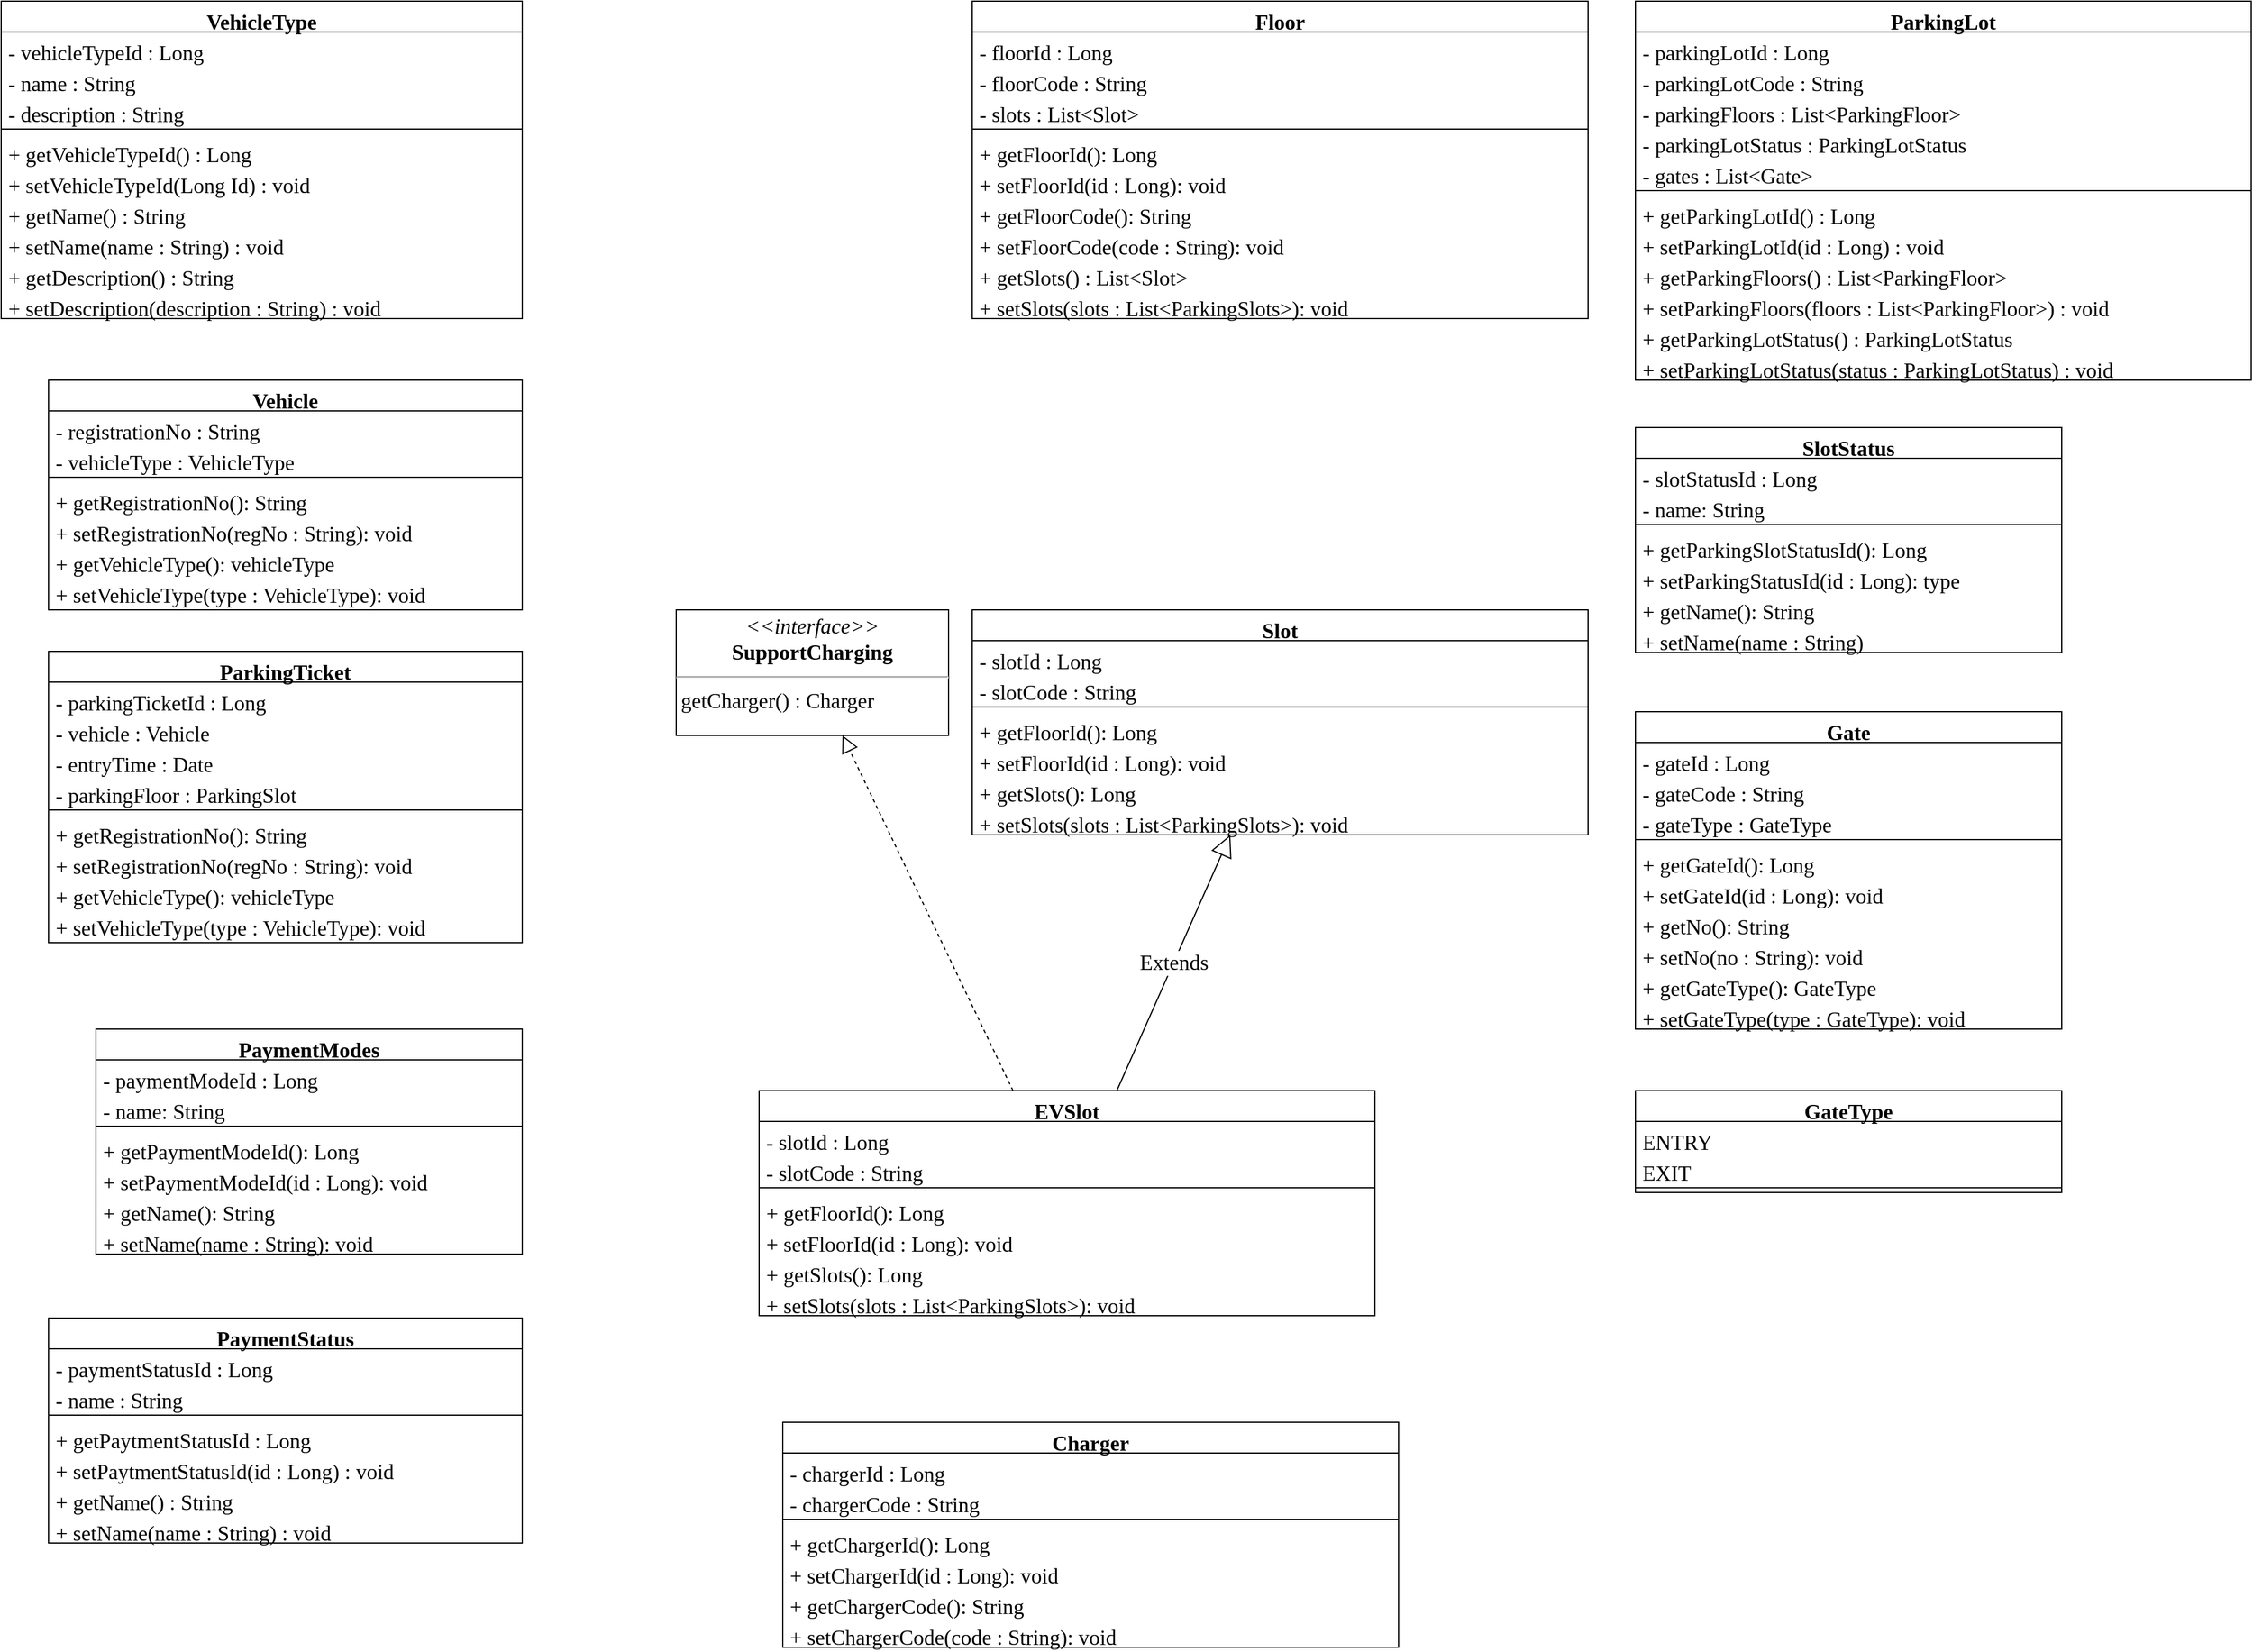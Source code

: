 <mxfile>
    <diagram name="Page-1" id="UB-KBlysisWi_KqOLlp2">
        <mxGraphModel dx="3217" dy="666" grid="1" gridSize="10" guides="1" tooltips="1" connect="1" arrows="1" fold="1" page="1" pageScale="1" pageWidth="850" pageHeight="1100" math="0" shadow="0">
            <root>
                <mxCell id="0"/>
                <mxCell id="1" parent="0"/>
                <mxCell id="cJrOIjA1WVbKjsoCyqxn-1" value="ParkingLot" style="swimlane;fontStyle=1;align=center;verticalAlign=top;childLayout=stackLayout;horizontal=1;startSize=26;horizontalStack=0;resizeParent=1;resizeParentMax=0;resizeLast=0;collapsible=1;marginBottom=0;fontFamily=Verdana;fontSize=18;" parent="1" vertex="1">
                    <mxGeometry x="400" y="120" width="520" height="320" as="geometry"/>
                </mxCell>
                <mxCell id="cJrOIjA1WVbKjsoCyqxn-7" value="- parkingLotId : Long" style="text;strokeColor=none;fillColor=none;align=left;verticalAlign=top;spacingLeft=4;spacingRight=4;overflow=hidden;rotatable=0;points=[[0,0.5],[1,0.5]];portConstraint=eastwest;fontFamily=Verdana;fontSize=18;" parent="cJrOIjA1WVbKjsoCyqxn-1" vertex="1">
                    <mxGeometry y="26" width="520" height="26" as="geometry"/>
                </mxCell>
                <mxCell id="43" value="- parkingLotCode : String" style="text;strokeColor=none;fillColor=none;align=left;verticalAlign=top;spacingLeft=4;spacingRight=4;overflow=hidden;rotatable=0;points=[[0,0.5],[1,0.5]];portConstraint=eastwest;fontFamily=Verdana;fontSize=18;" vertex="1" parent="cJrOIjA1WVbKjsoCyqxn-1">
                    <mxGeometry y="52" width="520" height="26" as="geometry"/>
                </mxCell>
                <mxCell id="cJrOIjA1WVbKjsoCyqxn-2" value="- parkingFloors : List&lt;ParkingFloor&gt;" style="text;strokeColor=none;fillColor=none;align=left;verticalAlign=top;spacingLeft=4;spacingRight=4;overflow=hidden;rotatable=0;points=[[0,0.5],[1,0.5]];portConstraint=eastwest;fontFamily=Verdana;fontSize=18;" parent="cJrOIjA1WVbKjsoCyqxn-1" vertex="1">
                    <mxGeometry y="78" width="520" height="26" as="geometry"/>
                </mxCell>
                <mxCell id="cJrOIjA1WVbKjsoCyqxn-5" value="- parkingLotStatus : ParkingLotStatus" style="text;strokeColor=none;fillColor=none;align=left;verticalAlign=top;spacingLeft=4;spacingRight=4;overflow=hidden;rotatable=0;points=[[0,0.5],[1,0.5]];portConstraint=eastwest;fontFamily=Verdana;fontSize=18;" parent="cJrOIjA1WVbKjsoCyqxn-1" vertex="1">
                    <mxGeometry y="104" width="520" height="26" as="geometry"/>
                </mxCell>
                <mxCell id="cJrOIjA1WVbKjsoCyqxn-6" value="- gates : List&lt;Gate&gt;" style="text;strokeColor=none;fillColor=none;align=left;verticalAlign=top;spacingLeft=4;spacingRight=4;overflow=hidden;rotatable=0;points=[[0,0.5],[1,0.5]];portConstraint=eastwest;fontFamily=Verdana;fontSize=18;" parent="cJrOIjA1WVbKjsoCyqxn-1" vertex="1">
                    <mxGeometry y="130" width="520" height="26" as="geometry"/>
                </mxCell>
                <mxCell id="cJrOIjA1WVbKjsoCyqxn-3" value="" style="line;strokeWidth=1;fillColor=none;align=left;verticalAlign=middle;spacingTop=-1;spacingLeft=3;spacingRight=3;rotatable=0;labelPosition=right;points=[];portConstraint=eastwest;strokeColor=inherit;fontFamily=Verdana;fontSize=18;" parent="cJrOIjA1WVbKjsoCyqxn-1" vertex="1">
                    <mxGeometry y="156" width="520" height="8" as="geometry"/>
                </mxCell>
                <mxCell id="cJrOIjA1WVbKjsoCyqxn-4" value="+ getParkingLotId() : Long" style="text;strokeColor=none;fillColor=none;align=left;verticalAlign=top;spacingLeft=4;spacingRight=4;overflow=hidden;rotatable=0;points=[[0,0.5],[1,0.5]];portConstraint=eastwest;fontFamily=Verdana;fontSize=18;" parent="cJrOIjA1WVbKjsoCyqxn-1" vertex="1">
                    <mxGeometry y="164" width="520" height="26" as="geometry"/>
                </mxCell>
                <mxCell id="cJrOIjA1WVbKjsoCyqxn-52" value="+ setParkingLotId(id : Long) : void" style="text;strokeColor=none;fillColor=none;align=left;verticalAlign=top;spacingLeft=4;spacingRight=4;overflow=hidden;rotatable=0;points=[[0,0.5],[1,0.5]];portConstraint=eastwest;fontFamily=Verdana;fontSize=18;" parent="cJrOIjA1WVbKjsoCyqxn-1" vertex="1">
                    <mxGeometry y="190" width="520" height="26" as="geometry"/>
                </mxCell>
                <mxCell id="cJrOIjA1WVbKjsoCyqxn-53" value="+ getParkingFloors() : List&lt;ParkingFloor&gt;" style="text;strokeColor=none;fillColor=none;align=left;verticalAlign=top;spacingLeft=4;spacingRight=4;overflow=hidden;rotatable=0;points=[[0,0.5],[1,0.5]];portConstraint=eastwest;fontFamily=Verdana;fontSize=18;" parent="cJrOIjA1WVbKjsoCyqxn-1" vertex="1">
                    <mxGeometry y="216" width="520" height="26" as="geometry"/>
                </mxCell>
                <mxCell id="cJrOIjA1WVbKjsoCyqxn-54" value="+ setParkingFloors(floors : List&lt;ParkingFloor&gt;) : void" style="text;strokeColor=none;fillColor=none;align=left;verticalAlign=top;spacingLeft=4;spacingRight=4;overflow=hidden;rotatable=0;points=[[0,0.5],[1,0.5]];portConstraint=eastwest;fontFamily=Verdana;fontSize=18;" parent="cJrOIjA1WVbKjsoCyqxn-1" vertex="1">
                    <mxGeometry y="242" width="520" height="26" as="geometry"/>
                </mxCell>
                <mxCell id="cJrOIjA1WVbKjsoCyqxn-55" value="+ getParkingLotStatus() : ParkingLotStatus " style="text;strokeColor=none;fillColor=none;align=left;verticalAlign=top;spacingLeft=4;spacingRight=4;overflow=hidden;rotatable=0;points=[[0,0.5],[1,0.5]];portConstraint=eastwest;fontFamily=Verdana;fontSize=18;" parent="cJrOIjA1WVbKjsoCyqxn-1" vertex="1">
                    <mxGeometry y="268" width="520" height="26" as="geometry"/>
                </mxCell>
                <mxCell id="cJrOIjA1WVbKjsoCyqxn-56" value="+ setParkingLotStatus(status : ParkingLotStatus) : void " style="text;strokeColor=none;fillColor=none;align=left;verticalAlign=top;spacingLeft=4;spacingRight=4;overflow=hidden;rotatable=0;points=[[0,0.5],[1,0.5]];portConstraint=eastwest;fontFamily=Verdana;fontSize=18;" parent="cJrOIjA1WVbKjsoCyqxn-1" vertex="1">
                    <mxGeometry y="294" width="520" height="26" as="geometry"/>
                </mxCell>
                <mxCell id="cJrOIjA1WVbKjsoCyqxn-8" value="Floor" style="swimlane;fontStyle=1;align=center;verticalAlign=top;childLayout=stackLayout;horizontal=1;startSize=26;horizontalStack=0;resizeParent=1;resizeParentMax=0;resizeLast=0;collapsible=1;marginBottom=0;fontFamily=Verdana;fontSize=18;" parent="1" vertex="1">
                    <mxGeometry x="-160" y="120" width="520" height="268" as="geometry"/>
                </mxCell>
                <mxCell id="cJrOIjA1WVbKjsoCyqxn-9" value="- floorId : Long" style="text;strokeColor=none;fillColor=none;align=left;verticalAlign=top;spacingLeft=4;spacingRight=4;overflow=hidden;rotatable=0;points=[[0,0.5],[1,0.5]];portConstraint=eastwest;fontFamily=Verdana;fontSize=18;" parent="cJrOIjA1WVbKjsoCyqxn-8" vertex="1">
                    <mxGeometry y="26" width="520" height="26" as="geometry"/>
                </mxCell>
                <mxCell id="44" value="- floorCode : String" style="text;strokeColor=none;fillColor=none;align=left;verticalAlign=top;spacingLeft=4;spacingRight=4;overflow=hidden;rotatable=0;points=[[0,0.5],[1,0.5]];portConstraint=eastwest;fontFamily=Verdana;fontSize=18;" vertex="1" parent="cJrOIjA1WVbKjsoCyqxn-8">
                    <mxGeometry y="52" width="520" height="26" as="geometry"/>
                </mxCell>
                <mxCell id="cJrOIjA1WVbKjsoCyqxn-10" value="- slots : List&lt;Slot&gt;" style="text;strokeColor=none;fillColor=none;align=left;verticalAlign=top;spacingLeft=4;spacingRight=4;overflow=hidden;rotatable=0;points=[[0,0.5],[1,0.5]];portConstraint=eastwest;fontFamily=Verdana;fontSize=18;" parent="cJrOIjA1WVbKjsoCyqxn-8" vertex="1">
                    <mxGeometry y="78" width="520" height="26" as="geometry"/>
                </mxCell>
                <mxCell id="cJrOIjA1WVbKjsoCyqxn-13" value="" style="line;strokeWidth=1;fillColor=none;align=left;verticalAlign=middle;spacingTop=-1;spacingLeft=3;spacingRight=3;rotatable=0;labelPosition=right;points=[];portConstraint=eastwest;strokeColor=inherit;fontFamily=Verdana;fontSize=18;" parent="cJrOIjA1WVbKjsoCyqxn-8" vertex="1">
                    <mxGeometry y="104" width="520" height="8" as="geometry"/>
                </mxCell>
                <mxCell id="cJrOIjA1WVbKjsoCyqxn-14" value="+ getFloorId(): Long" style="text;strokeColor=none;fillColor=none;align=left;verticalAlign=top;spacingLeft=4;spacingRight=4;overflow=hidden;rotatable=0;points=[[0,0.5],[1,0.5]];portConstraint=eastwest;fontFamily=Verdana;fontSize=18;" parent="cJrOIjA1WVbKjsoCyqxn-8" vertex="1">
                    <mxGeometry y="112" width="520" height="26" as="geometry"/>
                </mxCell>
                <mxCell id="cJrOIjA1WVbKjsoCyqxn-75" value="+ setFloorId(id : Long): void" style="text;strokeColor=none;fillColor=none;align=left;verticalAlign=top;spacingLeft=4;spacingRight=4;overflow=hidden;rotatable=0;points=[[0,0.5],[1,0.5]];portConstraint=eastwest;fontFamily=Verdana;fontSize=18;" parent="cJrOIjA1WVbKjsoCyqxn-8" vertex="1">
                    <mxGeometry y="138" width="520" height="26" as="geometry"/>
                </mxCell>
                <mxCell id="46" value="+ getFloorCode(): String" style="text;strokeColor=none;fillColor=none;align=left;verticalAlign=top;spacingLeft=4;spacingRight=4;overflow=hidden;rotatable=0;points=[[0,0.5],[1,0.5]];portConstraint=eastwest;fontFamily=Verdana;fontSize=18;" vertex="1" parent="cJrOIjA1WVbKjsoCyqxn-8">
                    <mxGeometry y="164" width="520" height="26" as="geometry"/>
                </mxCell>
                <mxCell id="47" value="+ setFloorCode(code : String): void" style="text;strokeColor=none;fillColor=none;align=left;verticalAlign=top;spacingLeft=4;spacingRight=4;overflow=hidden;rotatable=0;points=[[0,0.5],[1,0.5]];portConstraint=eastwest;fontFamily=Verdana;fontSize=18;" vertex="1" parent="cJrOIjA1WVbKjsoCyqxn-8">
                    <mxGeometry y="190" width="520" height="26" as="geometry"/>
                </mxCell>
                <mxCell id="cJrOIjA1WVbKjsoCyqxn-76" value="+ getSlots() : List&lt;Slot&gt;" style="text;strokeColor=none;fillColor=none;align=left;verticalAlign=top;spacingLeft=4;spacingRight=4;overflow=hidden;rotatable=0;points=[[0,0.5],[1,0.5]];portConstraint=eastwest;fontFamily=Verdana;fontSize=18;" parent="cJrOIjA1WVbKjsoCyqxn-8" vertex="1">
                    <mxGeometry y="216" width="520" height="26" as="geometry"/>
                </mxCell>
                <mxCell id="cJrOIjA1WVbKjsoCyqxn-77" value="+ setSlots(slots : List&lt;ParkingSlots&gt;): void" style="text;strokeColor=none;fillColor=none;align=left;verticalAlign=top;spacingLeft=4;spacingRight=4;overflow=hidden;rotatable=0;points=[[0,0.5],[1,0.5]];portConstraint=eastwest;fontFamily=Verdana;fontSize=18;" parent="cJrOIjA1WVbKjsoCyqxn-8" vertex="1">
                    <mxGeometry y="242" width="520" height="26" as="geometry"/>
                </mxCell>
                <mxCell id="cJrOIjA1WVbKjsoCyqxn-19" value="VehicleType" style="swimlane;fontStyle=1;align=center;verticalAlign=top;childLayout=stackLayout;horizontal=1;startSize=26;horizontalStack=0;resizeParent=1;resizeParentMax=0;resizeLast=0;collapsible=1;marginBottom=0;fontFamily=Verdana;fontSize=18;" parent="1" vertex="1">
                    <mxGeometry x="-980" y="120" width="440" height="268" as="geometry"/>
                </mxCell>
                <mxCell id="cJrOIjA1WVbKjsoCyqxn-20" value="- vehicleTypeId : Long" style="text;strokeColor=none;fillColor=none;align=left;verticalAlign=top;spacingLeft=4;spacingRight=4;overflow=hidden;rotatable=0;points=[[0,0.5],[1,0.5]];portConstraint=eastwest;fontFamily=Verdana;fontSize=18;" parent="cJrOIjA1WVbKjsoCyqxn-19" vertex="1">
                    <mxGeometry y="26" width="440" height="26" as="geometry"/>
                </mxCell>
                <mxCell id="cJrOIjA1WVbKjsoCyqxn-26" value="- name : String" style="text;strokeColor=none;fillColor=none;align=left;verticalAlign=top;spacingLeft=4;spacingRight=4;overflow=hidden;rotatable=0;points=[[0,0.5],[1,0.5]];portConstraint=eastwest;fontFamily=Verdana;fontSize=18;" parent="cJrOIjA1WVbKjsoCyqxn-19" vertex="1">
                    <mxGeometry y="52" width="440" height="26" as="geometry"/>
                </mxCell>
                <mxCell id="cJrOIjA1WVbKjsoCyqxn-28" value="- description : String" style="text;strokeColor=none;fillColor=none;align=left;verticalAlign=top;spacingLeft=4;spacingRight=4;overflow=hidden;rotatable=0;points=[[0,0.5],[1,0.5]];portConstraint=eastwest;fontFamily=Verdana;fontSize=18;" parent="cJrOIjA1WVbKjsoCyqxn-19" vertex="1">
                    <mxGeometry y="78" width="440" height="26" as="geometry"/>
                </mxCell>
                <mxCell id="cJrOIjA1WVbKjsoCyqxn-24" value="" style="line;strokeWidth=1;fillColor=none;align=left;verticalAlign=middle;spacingTop=-1;spacingLeft=3;spacingRight=3;rotatable=0;labelPosition=right;points=[];portConstraint=eastwest;strokeColor=inherit;fontFamily=Verdana;fontSize=18;" parent="cJrOIjA1WVbKjsoCyqxn-19" vertex="1">
                    <mxGeometry y="104" width="440" height="8" as="geometry"/>
                </mxCell>
                <mxCell id="cJrOIjA1WVbKjsoCyqxn-27" value="+ getVehicleTypeId() : Long" style="text;strokeColor=none;fillColor=none;align=left;verticalAlign=top;spacingLeft=4;spacingRight=4;overflow=hidden;rotatable=0;points=[[0,0.5],[1,0.5]];portConstraint=eastwest;fontFamily=Verdana;fontSize=18;" parent="cJrOIjA1WVbKjsoCyqxn-19" vertex="1">
                    <mxGeometry y="112" width="440" height="26" as="geometry"/>
                </mxCell>
                <mxCell id="cJrOIjA1WVbKjsoCyqxn-30" value="+ setVehicleTypeId(Long Id) : void" style="text;strokeColor=none;fillColor=none;align=left;verticalAlign=top;spacingLeft=4;spacingRight=4;overflow=hidden;rotatable=0;points=[[0,0.5],[1,0.5]];portConstraint=eastwest;fontFamily=Verdana;fontSize=18;" parent="cJrOIjA1WVbKjsoCyqxn-19" vertex="1">
                    <mxGeometry y="138" width="440" height="26" as="geometry"/>
                </mxCell>
                <mxCell id="cJrOIjA1WVbKjsoCyqxn-29" value="+ getName() : String" style="text;strokeColor=none;fillColor=none;align=left;verticalAlign=top;spacingLeft=4;spacingRight=4;overflow=hidden;rotatable=0;points=[[0,0.5],[1,0.5]];portConstraint=eastwest;fontFamily=Verdana;fontSize=18;" parent="cJrOIjA1WVbKjsoCyqxn-19" vertex="1">
                    <mxGeometry y="164" width="440" height="26" as="geometry"/>
                </mxCell>
                <mxCell id="cJrOIjA1WVbKjsoCyqxn-31" value="+ setName(name : String) : void" style="text;strokeColor=none;fillColor=none;align=left;verticalAlign=top;spacingLeft=4;spacingRight=4;overflow=hidden;rotatable=0;points=[[0,0.5],[1,0.5]];portConstraint=eastwest;fontFamily=Verdana;fontSize=18;" parent="cJrOIjA1WVbKjsoCyqxn-19" vertex="1">
                    <mxGeometry y="190" width="440" height="26" as="geometry"/>
                </mxCell>
                <mxCell id="cJrOIjA1WVbKjsoCyqxn-33" value="+ getDescription() : String" style="text;strokeColor=none;fillColor=none;align=left;verticalAlign=top;spacingLeft=4;spacingRight=4;overflow=hidden;rotatable=0;points=[[0,0.5],[1,0.5]];portConstraint=eastwest;fontFamily=Verdana;fontSize=18;" parent="cJrOIjA1WVbKjsoCyqxn-19" vertex="1">
                    <mxGeometry y="216" width="440" height="26" as="geometry"/>
                </mxCell>
                <mxCell id="cJrOIjA1WVbKjsoCyqxn-32" value="+ setDescription(description : String) : void" style="text;strokeColor=none;fillColor=none;align=left;verticalAlign=top;spacingLeft=4;spacingRight=4;overflow=hidden;rotatable=0;points=[[0,0.5],[1,0.5]];portConstraint=eastwest;fontFamily=Verdana;fontSize=18;" parent="cJrOIjA1WVbKjsoCyqxn-19" vertex="1">
                    <mxGeometry y="242" width="440" height="26" as="geometry"/>
                </mxCell>
                <mxCell id="cJrOIjA1WVbKjsoCyqxn-45" value="SlotStatus" style="swimlane;fontStyle=1;align=center;verticalAlign=top;childLayout=stackLayout;horizontal=1;startSize=26;horizontalStack=0;resizeParent=1;resizeParentMax=0;resizeLast=0;collapsible=1;marginBottom=0;fontFamily=Verdana;fontSize=18;" parent="1" vertex="1">
                    <mxGeometry x="400" y="480" width="360" height="190" as="geometry"/>
                </mxCell>
                <mxCell id="cJrOIjA1WVbKjsoCyqxn-46" value="- slotStatusId : Long" style="text;strokeColor=none;fillColor=none;align=left;verticalAlign=top;spacingLeft=4;spacingRight=4;overflow=hidden;rotatable=0;points=[[0,0.5],[1,0.5]];portConstraint=eastwest;fontFamily=Verdana;fontSize=18;" parent="cJrOIjA1WVbKjsoCyqxn-45" vertex="1">
                    <mxGeometry y="26" width="360" height="26" as="geometry"/>
                </mxCell>
                <mxCell id="cJrOIjA1WVbKjsoCyqxn-47" value="- name: String" style="text;strokeColor=none;fillColor=none;align=left;verticalAlign=top;spacingLeft=4;spacingRight=4;overflow=hidden;rotatable=0;points=[[0,0.5],[1,0.5]];portConstraint=eastwest;fontFamily=Verdana;fontSize=18;" parent="cJrOIjA1WVbKjsoCyqxn-45" vertex="1">
                    <mxGeometry y="52" width="360" height="26" as="geometry"/>
                </mxCell>
                <mxCell id="cJrOIjA1WVbKjsoCyqxn-50" value="" style="line;strokeWidth=1;fillColor=none;align=left;verticalAlign=middle;spacingTop=-1;spacingLeft=3;spacingRight=3;rotatable=0;labelPosition=right;points=[];portConstraint=eastwest;strokeColor=inherit;fontFamily=Verdana;fontSize=18;" parent="cJrOIjA1WVbKjsoCyqxn-45" vertex="1">
                    <mxGeometry y="78" width="360" height="8" as="geometry"/>
                </mxCell>
                <mxCell id="cJrOIjA1WVbKjsoCyqxn-51" value="+ getParkingSlotStatusId(): Long" style="text;strokeColor=none;fillColor=none;align=left;verticalAlign=top;spacingLeft=4;spacingRight=4;overflow=hidden;rotatable=0;points=[[0,0.5],[1,0.5]];portConstraint=eastwest;fontFamily=Verdana;fontSize=18;" parent="cJrOIjA1WVbKjsoCyqxn-45" vertex="1">
                    <mxGeometry y="86" width="360" height="26" as="geometry"/>
                </mxCell>
                <mxCell id="2" value="+ setParkingStatusId(id : Long): type" style="text;strokeColor=none;fillColor=none;align=left;verticalAlign=top;spacingLeft=4;spacingRight=4;overflow=hidden;rotatable=0;points=[[0,0.5],[1,0.5]];portConstraint=eastwest;fontFamily=Verdana;fontSize=18;" vertex="1" parent="cJrOIjA1WVbKjsoCyqxn-45">
                    <mxGeometry y="112" width="360" height="26" as="geometry"/>
                </mxCell>
                <mxCell id="3" value="+ getName(): String" style="text;strokeColor=none;fillColor=none;align=left;verticalAlign=top;spacingLeft=4;spacingRight=4;overflow=hidden;rotatable=0;points=[[0,0.5],[1,0.5]];portConstraint=eastwest;fontFamily=Verdana;fontSize=18;" vertex="1" parent="cJrOIjA1WVbKjsoCyqxn-45">
                    <mxGeometry y="138" width="360" height="26" as="geometry"/>
                </mxCell>
                <mxCell id="4" value="+ setName(name : String) " style="text;strokeColor=none;fillColor=none;align=left;verticalAlign=top;spacingLeft=4;spacingRight=4;overflow=hidden;rotatable=0;points=[[0,0.5],[1,0.5]];portConstraint=eastwest;fontFamily=Verdana;fontSize=18;" vertex="1" parent="cJrOIjA1WVbKjsoCyqxn-45">
                    <mxGeometry y="164" width="360" height="26" as="geometry"/>
                </mxCell>
                <mxCell id="cJrOIjA1WVbKjsoCyqxn-57" value="PaymentStatus" style="swimlane;fontStyle=1;align=center;verticalAlign=top;childLayout=stackLayout;horizontal=1;startSize=26;horizontalStack=0;resizeParent=1;resizeParentMax=0;resizeLast=0;collapsible=1;marginBottom=0;fontFamily=Verdana;fontSize=18;" parent="1" vertex="1">
                    <mxGeometry x="-940" y="1232" width="400" height="190" as="geometry"/>
                </mxCell>
                <mxCell id="cJrOIjA1WVbKjsoCyqxn-58" value="- paymentStatusId : Long" style="text;strokeColor=none;fillColor=none;align=left;verticalAlign=top;spacingLeft=4;spacingRight=4;overflow=hidden;rotatable=0;points=[[0,0.5],[1,0.5]];portConstraint=eastwest;fontFamily=Verdana;fontSize=18;" parent="cJrOIjA1WVbKjsoCyqxn-57" vertex="1">
                    <mxGeometry y="26" width="400" height="26" as="geometry"/>
                </mxCell>
                <mxCell id="cJrOIjA1WVbKjsoCyqxn-59" value="- name : String" style="text;strokeColor=none;fillColor=none;align=left;verticalAlign=top;spacingLeft=4;spacingRight=4;overflow=hidden;rotatable=0;points=[[0,0.5],[1,0.5]];portConstraint=eastwest;fontFamily=Verdana;fontSize=18;" parent="cJrOIjA1WVbKjsoCyqxn-57" vertex="1">
                    <mxGeometry y="52" width="400" height="26" as="geometry"/>
                </mxCell>
                <mxCell id="cJrOIjA1WVbKjsoCyqxn-62" value="" style="line;strokeWidth=1;fillColor=none;align=left;verticalAlign=middle;spacingTop=-1;spacingLeft=3;spacingRight=3;rotatable=0;labelPosition=right;points=[];portConstraint=eastwest;strokeColor=inherit;fontFamily=Verdana;fontSize=18;" parent="cJrOIjA1WVbKjsoCyqxn-57" vertex="1">
                    <mxGeometry y="78" width="400" height="8" as="geometry"/>
                </mxCell>
                <mxCell id="cJrOIjA1WVbKjsoCyqxn-71" value="+ getPaytmentStatusId : Long" style="text;strokeColor=none;fillColor=none;align=left;verticalAlign=top;spacingLeft=4;spacingRight=4;overflow=hidden;rotatable=0;points=[[0,0.5],[1,0.5]];portConstraint=eastwest;fontFamily=Verdana;fontSize=18;" parent="cJrOIjA1WVbKjsoCyqxn-57" vertex="1">
                    <mxGeometry y="86" width="400" height="26" as="geometry"/>
                </mxCell>
                <mxCell id="cJrOIjA1WVbKjsoCyqxn-63" value="+ setPaytmentStatusId(id : Long) : void" style="text;strokeColor=none;fillColor=none;align=left;verticalAlign=top;spacingLeft=4;spacingRight=4;overflow=hidden;rotatable=0;points=[[0,0.5],[1,0.5]];portConstraint=eastwest;fontFamily=Verdana;fontSize=18;" parent="cJrOIjA1WVbKjsoCyqxn-57" vertex="1">
                    <mxGeometry y="112" width="400" height="26" as="geometry"/>
                </mxCell>
                <mxCell id="cJrOIjA1WVbKjsoCyqxn-72" value="+ getName() : String" style="text;strokeColor=none;fillColor=none;align=left;verticalAlign=top;spacingLeft=4;spacingRight=4;overflow=hidden;rotatable=0;points=[[0,0.5],[1,0.5]];portConstraint=eastwest;fontFamily=Verdana;fontSize=18;" parent="cJrOIjA1WVbKjsoCyqxn-57" vertex="1">
                    <mxGeometry y="138" width="400" height="26" as="geometry"/>
                </mxCell>
                <mxCell id="cJrOIjA1WVbKjsoCyqxn-73" value="+ setName(name : String) : void" style="text;strokeColor=none;fillColor=none;align=left;verticalAlign=top;spacingLeft=4;spacingRight=4;overflow=hidden;rotatable=0;points=[[0,0.5],[1,0.5]];portConstraint=eastwest;fontFamily=Verdana;fontSize=18;" parent="cJrOIjA1WVbKjsoCyqxn-57" vertex="1">
                    <mxGeometry y="164" width="400" height="26" as="geometry"/>
                </mxCell>
                <mxCell id="cJrOIjA1WVbKjsoCyqxn-64" value="PaymentModes" style="swimlane;fontStyle=1;align=center;verticalAlign=top;childLayout=stackLayout;horizontal=1;startSize=26;horizontalStack=0;resizeParent=1;resizeParentMax=0;resizeLast=0;collapsible=1;marginBottom=0;fontFamily=Verdana;fontSize=18;" parent="1" vertex="1">
                    <mxGeometry x="-900" y="988" width="360" height="190" as="geometry"/>
                </mxCell>
                <mxCell id="cJrOIjA1WVbKjsoCyqxn-65" value="- paymentModeId : Long" style="text;strokeColor=none;fillColor=none;align=left;verticalAlign=top;spacingLeft=4;spacingRight=4;overflow=hidden;rotatable=0;points=[[0,0.5],[1,0.5]];portConstraint=eastwest;fontFamily=Verdana;fontSize=18;" parent="cJrOIjA1WVbKjsoCyqxn-64" vertex="1">
                    <mxGeometry y="26" width="360" height="26" as="geometry"/>
                </mxCell>
                <mxCell id="cJrOIjA1WVbKjsoCyqxn-66" value="- name: String" style="text;strokeColor=none;fillColor=none;align=left;verticalAlign=top;spacingLeft=4;spacingRight=4;overflow=hidden;rotatable=0;points=[[0,0.5],[1,0.5]];portConstraint=eastwest;fontFamily=Verdana;fontSize=18;" parent="cJrOIjA1WVbKjsoCyqxn-64" vertex="1">
                    <mxGeometry y="52" width="360" height="26" as="geometry"/>
                </mxCell>
                <mxCell id="cJrOIjA1WVbKjsoCyqxn-69" value="" style="line;strokeWidth=1;fillColor=none;align=left;verticalAlign=middle;spacingTop=-1;spacingLeft=3;spacingRight=3;rotatable=0;labelPosition=right;points=[];portConstraint=eastwest;strokeColor=inherit;fontFamily=Verdana;fontSize=18;" parent="cJrOIjA1WVbKjsoCyqxn-64" vertex="1">
                    <mxGeometry y="78" width="360" height="8" as="geometry"/>
                </mxCell>
                <mxCell id="cJrOIjA1WVbKjsoCyqxn-70" value="+ getPaymentModeId(): Long" style="text;strokeColor=none;fillColor=none;align=left;verticalAlign=top;spacingLeft=4;spacingRight=4;overflow=hidden;rotatable=0;points=[[0,0.5],[1,0.5]];portConstraint=eastwest;fontFamily=Verdana;fontSize=18;" parent="cJrOIjA1WVbKjsoCyqxn-64" vertex="1">
                    <mxGeometry y="86" width="360" height="26" as="geometry"/>
                </mxCell>
                <mxCell id="cJrOIjA1WVbKjsoCyqxn-78" value="+ setPaymentModeId(id : Long): void" style="text;strokeColor=none;fillColor=none;align=left;verticalAlign=top;spacingLeft=4;spacingRight=4;overflow=hidden;rotatable=0;points=[[0,0.5],[1,0.5]];portConstraint=eastwest;fontFamily=Verdana;fontSize=18;" parent="cJrOIjA1WVbKjsoCyqxn-64" vertex="1">
                    <mxGeometry y="112" width="360" height="26" as="geometry"/>
                </mxCell>
                <mxCell id="cJrOIjA1WVbKjsoCyqxn-79" value="+ getName(): String" style="text;strokeColor=none;fillColor=none;align=left;verticalAlign=top;spacingLeft=4;spacingRight=4;overflow=hidden;rotatable=0;points=[[0,0.5],[1,0.5]];portConstraint=eastwest;fontFamily=Verdana;fontSize=18;" parent="cJrOIjA1WVbKjsoCyqxn-64" vertex="1">
                    <mxGeometry y="138" width="360" height="26" as="geometry"/>
                </mxCell>
                <mxCell id="cJrOIjA1WVbKjsoCyqxn-80" value="+ setName(name : String): void" style="text;strokeColor=none;fillColor=none;align=left;verticalAlign=top;spacingLeft=4;spacingRight=4;overflow=hidden;rotatable=0;points=[[0,0.5],[1,0.5]];portConstraint=eastwest;fontFamily=Verdana;fontSize=18;" parent="cJrOIjA1WVbKjsoCyqxn-64" vertex="1">
                    <mxGeometry y="164" width="360" height="26" as="geometry"/>
                </mxCell>
                <mxCell id="cJrOIjA1WVbKjsoCyqxn-81" value="Gate" style="swimlane;fontStyle=1;align=center;verticalAlign=top;childLayout=stackLayout;horizontal=1;startSize=26;horizontalStack=0;resizeParent=1;resizeParentMax=0;resizeLast=0;collapsible=1;marginBottom=0;fontFamily=Verdana;fontSize=18;" parent="1" vertex="1">
                    <mxGeometry x="400" y="720" width="360" height="268" as="geometry"/>
                </mxCell>
                <mxCell id="cJrOIjA1WVbKjsoCyqxn-82" value="- gateId : Long" style="text;strokeColor=none;fillColor=none;align=left;verticalAlign=top;spacingLeft=4;spacingRight=4;overflow=hidden;rotatable=0;points=[[0,0.5],[1,0.5]];portConstraint=eastwest;fontFamily=Verdana;fontSize=18;" parent="cJrOIjA1WVbKjsoCyqxn-81" vertex="1">
                    <mxGeometry y="26" width="360" height="26" as="geometry"/>
                </mxCell>
                <mxCell id="cJrOIjA1WVbKjsoCyqxn-83" value="- gateCode : String" style="text;strokeColor=none;fillColor=none;align=left;verticalAlign=top;spacingLeft=4;spacingRight=4;overflow=hidden;rotatable=0;points=[[0,0.5],[1,0.5]];portConstraint=eastwest;fontFamily=Verdana;fontSize=18;" parent="cJrOIjA1WVbKjsoCyqxn-81" vertex="1">
                    <mxGeometry y="52" width="360" height="26" as="geometry"/>
                </mxCell>
                <mxCell id="32" value="- gateType : GateType" style="text;strokeColor=none;fillColor=none;align=left;verticalAlign=top;spacingLeft=4;spacingRight=4;overflow=hidden;rotatable=0;points=[[0,0.5],[1,0.5]];portConstraint=eastwest;fontFamily=Verdana;fontSize=18;" vertex="1" parent="cJrOIjA1WVbKjsoCyqxn-81">
                    <mxGeometry y="78" width="360" height="26" as="geometry"/>
                </mxCell>
                <mxCell id="cJrOIjA1WVbKjsoCyqxn-84" value="" style="line;strokeWidth=1;fillColor=none;align=left;verticalAlign=middle;spacingTop=-1;spacingLeft=3;spacingRight=3;rotatable=0;labelPosition=right;points=[];portConstraint=eastwest;strokeColor=inherit;fontFamily=Verdana;fontSize=18;" parent="cJrOIjA1WVbKjsoCyqxn-81" vertex="1">
                    <mxGeometry y="104" width="360" height="8" as="geometry"/>
                </mxCell>
                <mxCell id="cJrOIjA1WVbKjsoCyqxn-85" value="+ getGateId(): Long" style="text;strokeColor=none;fillColor=none;align=left;verticalAlign=top;spacingLeft=4;spacingRight=4;overflow=hidden;rotatable=0;points=[[0,0.5],[1,0.5]];portConstraint=eastwest;fontFamily=Verdana;fontSize=18;" parent="cJrOIjA1WVbKjsoCyqxn-81" vertex="1">
                    <mxGeometry y="112" width="360" height="26" as="geometry"/>
                </mxCell>
                <mxCell id="cJrOIjA1WVbKjsoCyqxn-86" value="+ setGateId(id : Long): void" style="text;strokeColor=none;fillColor=none;align=left;verticalAlign=top;spacingLeft=4;spacingRight=4;overflow=hidden;rotatable=0;points=[[0,0.5],[1,0.5]];portConstraint=eastwest;fontFamily=Verdana;fontSize=18;" parent="cJrOIjA1WVbKjsoCyqxn-81" vertex="1">
                    <mxGeometry y="138" width="360" height="26" as="geometry"/>
                </mxCell>
                <mxCell id="cJrOIjA1WVbKjsoCyqxn-87" value="+ getNo(): String" style="text;strokeColor=none;fillColor=none;align=left;verticalAlign=top;spacingLeft=4;spacingRight=4;overflow=hidden;rotatable=0;points=[[0,0.5],[1,0.5]];portConstraint=eastwest;fontFamily=Verdana;fontSize=18;" parent="cJrOIjA1WVbKjsoCyqxn-81" vertex="1">
                    <mxGeometry y="164" width="360" height="26" as="geometry"/>
                </mxCell>
                <mxCell id="cJrOIjA1WVbKjsoCyqxn-88" value="+ setNo(no : String): void" style="text;strokeColor=none;fillColor=none;align=left;verticalAlign=top;spacingLeft=4;spacingRight=4;overflow=hidden;rotatable=0;points=[[0,0.5],[1,0.5]];portConstraint=eastwest;fontFamily=Verdana;fontSize=18;" parent="cJrOIjA1WVbKjsoCyqxn-81" vertex="1">
                    <mxGeometry y="190" width="360" height="26" as="geometry"/>
                </mxCell>
                <mxCell id="34" value="+ getGateType(): GateType" style="text;strokeColor=none;fillColor=none;align=left;verticalAlign=top;spacingLeft=4;spacingRight=4;overflow=hidden;rotatable=0;points=[[0,0.5],[1,0.5]];portConstraint=eastwest;fontFamily=Verdana;fontSize=18;" vertex="1" parent="cJrOIjA1WVbKjsoCyqxn-81">
                    <mxGeometry y="216" width="360" height="26" as="geometry"/>
                </mxCell>
                <mxCell id="33" value="+ setGateType(type : GateType): void" style="text;strokeColor=none;fillColor=none;align=left;verticalAlign=top;spacingLeft=4;spacingRight=4;overflow=hidden;rotatable=0;points=[[0,0.5],[1,0.5]];portConstraint=eastwest;fontFamily=Verdana;fontSize=18;" vertex="1" parent="cJrOIjA1WVbKjsoCyqxn-81">
                    <mxGeometry y="242" width="360" height="26" as="geometry"/>
                </mxCell>
                <mxCell id="5" value="Vehicle" style="swimlane;fontStyle=1;align=center;verticalAlign=top;childLayout=stackLayout;horizontal=1;startSize=26;horizontalStack=0;resizeParent=1;resizeParentMax=0;resizeLast=0;collapsible=1;marginBottom=0;fontFamily=Verdana;fontSize=18;" vertex="1" parent="1">
                    <mxGeometry x="-940" y="440" width="400" height="194" as="geometry"/>
                </mxCell>
                <mxCell id="6" value="- registrationNo : String" style="text;strokeColor=none;fillColor=none;align=left;verticalAlign=top;spacingLeft=4;spacingRight=4;overflow=hidden;rotatable=0;points=[[0,0.5],[1,0.5]];portConstraint=eastwest;fontFamily=Verdana;fontSize=18;" vertex="1" parent="5">
                    <mxGeometry y="26" width="400" height="26" as="geometry"/>
                </mxCell>
                <mxCell id="7" value="- vehicleType : VehicleType" style="text;strokeColor=none;fillColor=none;align=left;verticalAlign=top;spacingLeft=4;spacingRight=4;overflow=hidden;rotatable=0;points=[[0,0.5],[1,0.5]];portConstraint=eastwest;fontFamily=Verdana;fontSize=18;" vertex="1" parent="5">
                    <mxGeometry y="52" width="400" height="26" as="geometry"/>
                </mxCell>
                <mxCell id="8" value="" style="line;strokeWidth=1;fillColor=none;align=left;verticalAlign=middle;spacingTop=-1;spacingLeft=3;spacingRight=3;rotatable=0;labelPosition=right;points=[];portConstraint=eastwest;strokeColor=inherit;fontFamily=Verdana;fontSize=18;" vertex="1" parent="5">
                    <mxGeometry y="78" width="400" height="8" as="geometry"/>
                </mxCell>
                <mxCell id="9" value="+ getRegistrationNo(): String" style="text;strokeColor=none;fillColor=none;align=left;verticalAlign=top;spacingLeft=4;spacingRight=4;overflow=hidden;rotatable=0;points=[[0,0.5],[1,0.5]];portConstraint=eastwest;fontFamily=Verdana;fontSize=18;" vertex="1" parent="5">
                    <mxGeometry y="86" width="400" height="26" as="geometry"/>
                </mxCell>
                <mxCell id="10" value="+ setRegistrationNo(regNo : String): void" style="text;strokeColor=none;fillColor=none;align=left;verticalAlign=top;spacingLeft=4;spacingRight=4;overflow=hidden;rotatable=0;points=[[0,0.5],[1,0.5]];portConstraint=eastwest;fontFamily=Verdana;fontSize=18;" vertex="1" parent="5">
                    <mxGeometry y="112" width="400" height="26" as="geometry"/>
                </mxCell>
                <mxCell id="11" value="+ getVehicleType(): vehicleType" style="text;strokeColor=none;fillColor=none;align=left;verticalAlign=top;spacingLeft=4;spacingRight=4;overflow=hidden;rotatable=0;points=[[0,0.5],[1,0.5]];portConstraint=eastwest;fontFamily=Verdana;fontSize=18;" vertex="1" parent="5">
                    <mxGeometry y="138" width="400" height="26" as="geometry"/>
                </mxCell>
                <mxCell id="12" value="+ setVehicleType(type : VehicleType): void" style="text;strokeColor=none;fillColor=none;align=left;verticalAlign=top;spacingLeft=4;spacingRight=4;overflow=hidden;rotatable=0;points=[[0,0.5],[1,0.5]];portConstraint=eastwest;fontFamily=Verdana;fontSize=18;" vertex="1" parent="5">
                    <mxGeometry y="164" width="400" height="30" as="geometry"/>
                </mxCell>
                <mxCell id="13" value="ParkingTicket" style="swimlane;fontStyle=1;align=center;verticalAlign=top;childLayout=stackLayout;horizontal=1;startSize=26;horizontalStack=0;resizeParent=1;resizeParentMax=0;resizeLast=0;collapsible=1;marginBottom=0;fontFamily=Verdana;fontSize=18;" vertex="1" parent="1">
                    <mxGeometry x="-940" y="669" width="400" height="246" as="geometry"/>
                </mxCell>
                <mxCell id="14" value="- parkingTicketId : Long" style="text;strokeColor=none;fillColor=none;align=left;verticalAlign=top;spacingLeft=4;spacingRight=4;overflow=hidden;rotatable=0;points=[[0,0.5],[1,0.5]];portConstraint=eastwest;fontFamily=Verdana;fontSize=18;" vertex="1" parent="13">
                    <mxGeometry y="26" width="400" height="26" as="geometry"/>
                </mxCell>
                <mxCell id="15" value="- vehicle : Vehicle" style="text;strokeColor=none;fillColor=none;align=left;verticalAlign=top;spacingLeft=4;spacingRight=4;overflow=hidden;rotatable=0;points=[[0,0.5],[1,0.5]];portConstraint=eastwest;fontFamily=Verdana;fontSize=18;" vertex="1" parent="13">
                    <mxGeometry y="52" width="400" height="26" as="geometry"/>
                </mxCell>
                <mxCell id="22" value="- entryTime : Date" style="text;strokeColor=none;fillColor=none;align=left;verticalAlign=top;spacingLeft=4;spacingRight=4;overflow=hidden;rotatable=0;points=[[0,0.5],[1,0.5]];portConstraint=eastwest;fontFamily=Verdana;fontSize=18;" vertex="1" parent="13">
                    <mxGeometry y="78" width="400" height="26" as="geometry"/>
                </mxCell>
                <mxCell id="23" value="- parkingFloor : ParkingSlot" style="text;strokeColor=none;fillColor=none;align=left;verticalAlign=top;spacingLeft=4;spacingRight=4;overflow=hidden;rotatable=0;points=[[0,0.5],[1,0.5]];portConstraint=eastwest;fontFamily=Verdana;fontSize=18;" vertex="1" parent="13">
                    <mxGeometry y="104" width="400" height="26" as="geometry"/>
                </mxCell>
                <mxCell id="16" value="" style="line;strokeWidth=1;fillColor=none;align=left;verticalAlign=middle;spacingTop=-1;spacingLeft=3;spacingRight=3;rotatable=0;labelPosition=right;points=[];portConstraint=eastwest;strokeColor=inherit;fontFamily=Verdana;fontSize=18;" vertex="1" parent="13">
                    <mxGeometry y="130" width="400" height="8" as="geometry"/>
                </mxCell>
                <mxCell id="17" value="+ getRegistrationNo(): String" style="text;strokeColor=none;fillColor=none;align=left;verticalAlign=top;spacingLeft=4;spacingRight=4;overflow=hidden;rotatable=0;points=[[0,0.5],[1,0.5]];portConstraint=eastwest;fontFamily=Verdana;fontSize=18;" vertex="1" parent="13">
                    <mxGeometry y="138" width="400" height="26" as="geometry"/>
                </mxCell>
                <mxCell id="18" value="+ setRegistrationNo(regNo : String): void" style="text;strokeColor=none;fillColor=none;align=left;verticalAlign=top;spacingLeft=4;spacingRight=4;overflow=hidden;rotatable=0;points=[[0,0.5],[1,0.5]];portConstraint=eastwest;fontFamily=Verdana;fontSize=18;" vertex="1" parent="13">
                    <mxGeometry y="164" width="400" height="26" as="geometry"/>
                </mxCell>
                <mxCell id="19" value="+ getVehicleType(): vehicleType" style="text;strokeColor=none;fillColor=none;align=left;verticalAlign=top;spacingLeft=4;spacingRight=4;overflow=hidden;rotatable=0;points=[[0,0.5],[1,0.5]];portConstraint=eastwest;fontFamily=Verdana;fontSize=18;" vertex="1" parent="13">
                    <mxGeometry y="190" width="400" height="26" as="geometry"/>
                </mxCell>
                <mxCell id="20" value="+ setVehicleType(type : VehicleType): void" style="text;strokeColor=none;fillColor=none;align=left;verticalAlign=top;spacingLeft=4;spacingRight=4;overflow=hidden;rotatable=0;points=[[0,0.5],[1,0.5]];portConstraint=eastwest;fontFamily=Verdana;fontSize=18;" vertex="1" parent="13">
                    <mxGeometry y="216" width="400" height="30" as="geometry"/>
                </mxCell>
                <mxCell id="24" value="GateType" style="swimlane;fontStyle=1;align=center;verticalAlign=top;childLayout=stackLayout;horizontal=1;startSize=26;horizontalStack=0;resizeParent=1;resizeParentMax=0;resizeLast=0;collapsible=1;marginBottom=0;fontFamily=Verdana;fontSize=18;" vertex="1" parent="1">
                    <mxGeometry x="400" y="1040" width="360" height="86" as="geometry"/>
                </mxCell>
                <mxCell id="25" value="ENTRY" style="text;strokeColor=none;fillColor=none;align=left;verticalAlign=top;spacingLeft=4;spacingRight=4;overflow=hidden;rotatable=0;points=[[0,0.5],[1,0.5]];portConstraint=eastwest;fontFamily=Verdana;fontSize=18;" vertex="1" parent="24">
                    <mxGeometry y="26" width="360" height="26" as="geometry"/>
                </mxCell>
                <mxCell id="26" value="EXIT" style="text;strokeColor=none;fillColor=none;align=left;verticalAlign=top;spacingLeft=4;spacingRight=4;overflow=hidden;rotatable=0;points=[[0,0.5],[1,0.5]];portConstraint=eastwest;fontFamily=Verdana;fontSize=18;" vertex="1" parent="24">
                    <mxGeometry y="52" width="360" height="26" as="geometry"/>
                </mxCell>
                <mxCell id="27" value="" style="line;strokeWidth=1;fillColor=none;align=left;verticalAlign=middle;spacingTop=-1;spacingLeft=3;spacingRight=3;rotatable=0;labelPosition=right;points=[];portConstraint=eastwest;strokeColor=inherit;fontFamily=Verdana;fontSize=18;" vertex="1" parent="24">
                    <mxGeometry y="78" width="360" height="8" as="geometry"/>
                </mxCell>
                <mxCell id="35" value="Slot" style="swimlane;fontStyle=1;align=center;verticalAlign=top;childLayout=stackLayout;horizontal=1;startSize=26;horizontalStack=0;resizeParent=1;resizeParentMax=0;resizeLast=0;collapsible=1;marginBottom=0;fontFamily=Verdana;fontSize=18;" vertex="1" parent="1">
                    <mxGeometry x="-160" y="634" width="520" height="190" as="geometry"/>
                </mxCell>
                <mxCell id="36" value="- slotId : Long" style="text;strokeColor=none;fillColor=none;align=left;verticalAlign=top;spacingLeft=4;spacingRight=4;overflow=hidden;rotatable=0;points=[[0,0.5],[1,0.5]];portConstraint=eastwest;fontFamily=Verdana;fontSize=18;" vertex="1" parent="35">
                    <mxGeometry y="26" width="520" height="26" as="geometry"/>
                </mxCell>
                <mxCell id="45" value="- slotCode : String" style="text;strokeColor=none;fillColor=none;align=left;verticalAlign=top;spacingLeft=4;spacingRight=4;overflow=hidden;rotatable=0;points=[[0,0.5],[1,0.5]];portConstraint=eastwest;fontFamily=Verdana;fontSize=18;" vertex="1" parent="35">
                    <mxGeometry y="52" width="520" height="26" as="geometry"/>
                </mxCell>
                <mxCell id="38" value="" style="line;strokeWidth=1;fillColor=none;align=left;verticalAlign=middle;spacingTop=-1;spacingLeft=3;spacingRight=3;rotatable=0;labelPosition=right;points=[];portConstraint=eastwest;strokeColor=inherit;fontFamily=Verdana;fontSize=18;" vertex="1" parent="35">
                    <mxGeometry y="78" width="520" height="8" as="geometry"/>
                </mxCell>
                <mxCell id="39" value="+ getFloorId(): Long" style="text;strokeColor=none;fillColor=none;align=left;verticalAlign=top;spacingLeft=4;spacingRight=4;overflow=hidden;rotatable=0;points=[[0,0.5],[1,0.5]];portConstraint=eastwest;fontFamily=Verdana;fontSize=18;" vertex="1" parent="35">
                    <mxGeometry y="86" width="520" height="26" as="geometry"/>
                </mxCell>
                <mxCell id="40" value="+ setFloorId(id : Long): void" style="text;strokeColor=none;fillColor=none;align=left;verticalAlign=top;spacingLeft=4;spacingRight=4;overflow=hidden;rotatable=0;points=[[0,0.5],[1,0.5]];portConstraint=eastwest;fontFamily=Verdana;fontSize=18;" vertex="1" parent="35">
                    <mxGeometry y="112" width="520" height="26" as="geometry"/>
                </mxCell>
                <mxCell id="41" value="+ getSlots(): Long" style="text;strokeColor=none;fillColor=none;align=left;verticalAlign=top;spacingLeft=4;spacingRight=4;overflow=hidden;rotatable=0;points=[[0,0.5],[1,0.5]];portConstraint=eastwest;fontFamily=Verdana;fontSize=18;" vertex="1" parent="35">
                    <mxGeometry y="138" width="520" height="26" as="geometry"/>
                </mxCell>
                <mxCell id="42" value="+ setSlots(slots : List&lt;ParkingSlots&gt;): void" style="text;strokeColor=none;fillColor=none;align=left;verticalAlign=top;spacingLeft=4;spacingRight=4;overflow=hidden;rotatable=0;points=[[0,0.5],[1,0.5]];portConstraint=eastwest;fontFamily=Verdana;fontSize=18;" vertex="1" parent="35">
                    <mxGeometry y="164" width="520" height="26" as="geometry"/>
                </mxCell>
                <mxCell id="48" value="&lt;p style=&quot;margin: 4px 0px 0px; text-align: center; font-size: 18px;&quot;&gt;&lt;i style=&quot;font-size: 18px;&quot;&gt;&amp;lt;&amp;lt;interface&amp;gt;&amp;gt;&lt;/i&gt;&lt;br style=&quot;font-size: 18px;&quot;&gt;&lt;b&gt;SupportCharging&lt;/b&gt;&lt;/p&gt;&lt;hr style=&quot;font-size: 18px;&quot;&gt;&lt;p style=&quot;margin: 0px 0px 0px 4px; font-size: 18px;&quot;&gt;getCharger() : Charger&lt;/p&gt;" style="verticalAlign=top;align=left;overflow=fill;fontSize=18;fontFamily=Verdana;html=1;" vertex="1" parent="1">
                    <mxGeometry x="-410" y="634" width="230" height="106" as="geometry"/>
                </mxCell>
                <mxCell id="50" value="EVSlot" style="swimlane;fontStyle=1;align=center;verticalAlign=top;childLayout=stackLayout;horizontal=1;startSize=26;horizontalStack=0;resizeParent=1;resizeParentMax=0;resizeLast=0;collapsible=1;marginBottom=0;fontFamily=Verdana;fontSize=18;" vertex="1" parent="1">
                    <mxGeometry x="-340" y="1040" width="520" height="190" as="geometry"/>
                </mxCell>
                <mxCell id="51" value="- slotId : Long" style="text;strokeColor=none;fillColor=none;align=left;verticalAlign=top;spacingLeft=4;spacingRight=4;overflow=hidden;rotatable=0;points=[[0,0.5],[1,0.5]];portConstraint=eastwest;fontFamily=Verdana;fontSize=18;" vertex="1" parent="50">
                    <mxGeometry y="26" width="520" height="26" as="geometry"/>
                </mxCell>
                <mxCell id="52" value="- slotCode : String" style="text;strokeColor=none;fillColor=none;align=left;verticalAlign=top;spacingLeft=4;spacingRight=4;overflow=hidden;rotatable=0;points=[[0,0.5],[1,0.5]];portConstraint=eastwest;fontFamily=Verdana;fontSize=18;" vertex="1" parent="50">
                    <mxGeometry y="52" width="520" height="26" as="geometry"/>
                </mxCell>
                <mxCell id="53" value="" style="line;strokeWidth=1;fillColor=none;align=left;verticalAlign=middle;spacingTop=-1;spacingLeft=3;spacingRight=3;rotatable=0;labelPosition=right;points=[];portConstraint=eastwest;strokeColor=inherit;fontFamily=Verdana;fontSize=18;" vertex="1" parent="50">
                    <mxGeometry y="78" width="520" height="8" as="geometry"/>
                </mxCell>
                <mxCell id="54" value="+ getFloorId(): Long" style="text;strokeColor=none;fillColor=none;align=left;verticalAlign=top;spacingLeft=4;spacingRight=4;overflow=hidden;rotatable=0;points=[[0,0.5],[1,0.5]];portConstraint=eastwest;fontFamily=Verdana;fontSize=18;" vertex="1" parent="50">
                    <mxGeometry y="86" width="520" height="26" as="geometry"/>
                </mxCell>
                <mxCell id="55" value="+ setFloorId(id : Long): void" style="text;strokeColor=none;fillColor=none;align=left;verticalAlign=top;spacingLeft=4;spacingRight=4;overflow=hidden;rotatable=0;points=[[0,0.5],[1,0.5]];portConstraint=eastwest;fontFamily=Verdana;fontSize=18;" vertex="1" parent="50">
                    <mxGeometry y="112" width="520" height="26" as="geometry"/>
                </mxCell>
                <mxCell id="56" value="+ getSlots(): Long" style="text;strokeColor=none;fillColor=none;align=left;verticalAlign=top;spacingLeft=4;spacingRight=4;overflow=hidden;rotatable=0;points=[[0,0.5],[1,0.5]];portConstraint=eastwest;fontFamily=Verdana;fontSize=18;" vertex="1" parent="50">
                    <mxGeometry y="138" width="520" height="26" as="geometry"/>
                </mxCell>
                <mxCell id="57" value="+ setSlots(slots : List&lt;ParkingSlots&gt;): void" style="text;strokeColor=none;fillColor=none;align=left;verticalAlign=top;spacingLeft=4;spacingRight=4;overflow=hidden;rotatable=0;points=[[0,0.5],[1,0.5]];portConstraint=eastwest;fontFamily=Verdana;fontSize=18;" vertex="1" parent="50">
                    <mxGeometry y="164" width="520" height="26" as="geometry"/>
                </mxCell>
                <mxCell id="58" value="Extends" style="endArrow=block;endSize=16;endFill=0;html=1;fontFamily=Verdana;fontSize=18;" edge="1" parent="1" source="50" target="35">
                    <mxGeometry width="160" relative="1" as="geometry">
                        <mxPoint x="30" y="850" as="sourcePoint"/>
                        <mxPoint x="140" y="640" as="targetPoint"/>
                    </mxGeometry>
                </mxCell>
                <mxCell id="59" value="" style="endArrow=block;dashed=1;endFill=0;endSize=12;html=1;fontFamily=Verdana;fontSize=18;" edge="1" parent="1" source="50" target="48">
                    <mxGeometry width="160" relative="1" as="geometry">
                        <mxPoint x="-80" y="670" as="sourcePoint"/>
                        <mxPoint x="80" y="670" as="targetPoint"/>
                    </mxGeometry>
                </mxCell>
                <mxCell id="60" value="Charger" style="swimlane;fontStyle=1;align=center;verticalAlign=top;childLayout=stackLayout;horizontal=1;startSize=26;horizontalStack=0;resizeParent=1;resizeParentMax=0;resizeLast=0;collapsible=1;marginBottom=0;fontFamily=Verdana;fontSize=18;" vertex="1" parent="1">
                    <mxGeometry x="-320" y="1320" width="520" height="190" as="geometry"/>
                </mxCell>
                <mxCell id="61" value="- chargerId : Long" style="text;strokeColor=none;fillColor=none;align=left;verticalAlign=top;spacingLeft=4;spacingRight=4;overflow=hidden;rotatable=0;points=[[0,0.5],[1,0.5]];portConstraint=eastwest;fontFamily=Verdana;fontSize=18;" vertex="1" parent="60">
                    <mxGeometry y="26" width="520" height="26" as="geometry"/>
                </mxCell>
                <mxCell id="62" value="- chargerCode : String" style="text;strokeColor=none;fillColor=none;align=left;verticalAlign=top;spacingLeft=4;spacingRight=4;overflow=hidden;rotatable=0;points=[[0,0.5],[1,0.5]];portConstraint=eastwest;fontFamily=Verdana;fontSize=18;" vertex="1" parent="60">
                    <mxGeometry y="52" width="520" height="26" as="geometry"/>
                </mxCell>
                <mxCell id="63" value="" style="line;strokeWidth=1;fillColor=none;align=left;verticalAlign=middle;spacingTop=-1;spacingLeft=3;spacingRight=3;rotatable=0;labelPosition=right;points=[];portConstraint=eastwest;strokeColor=inherit;fontFamily=Verdana;fontSize=18;" vertex="1" parent="60">
                    <mxGeometry y="78" width="520" height="8" as="geometry"/>
                </mxCell>
                <mxCell id="64" value="+ getChargerId(): Long" style="text;strokeColor=none;fillColor=none;align=left;verticalAlign=top;spacingLeft=4;spacingRight=4;overflow=hidden;rotatable=0;points=[[0,0.5],[1,0.5]];portConstraint=eastwest;fontFamily=Verdana;fontSize=18;" vertex="1" parent="60">
                    <mxGeometry y="86" width="520" height="26" as="geometry"/>
                </mxCell>
                <mxCell id="65" value="+ setChargerId(id : Long): void" style="text;strokeColor=none;fillColor=none;align=left;verticalAlign=top;spacingLeft=4;spacingRight=4;overflow=hidden;rotatable=0;points=[[0,0.5],[1,0.5]];portConstraint=eastwest;fontFamily=Verdana;fontSize=18;" vertex="1" parent="60">
                    <mxGeometry y="112" width="520" height="26" as="geometry"/>
                </mxCell>
                <mxCell id="66" value="+ getChargerCode(): String" style="text;strokeColor=none;fillColor=none;align=left;verticalAlign=top;spacingLeft=4;spacingRight=4;overflow=hidden;rotatable=0;points=[[0,0.5],[1,0.5]];portConstraint=eastwest;fontFamily=Verdana;fontSize=18;" vertex="1" parent="60">
                    <mxGeometry y="138" width="520" height="26" as="geometry"/>
                </mxCell>
                <mxCell id="67" value="+ setChargerCode(code : String): void" style="text;strokeColor=none;fillColor=none;align=left;verticalAlign=top;spacingLeft=4;spacingRight=4;overflow=hidden;rotatable=0;points=[[0,0.5],[1,0.5]];portConstraint=eastwest;fontFamily=Verdana;fontSize=18;" vertex="1" parent="60">
                    <mxGeometry y="164" width="520" height="26" as="geometry"/>
                </mxCell>
            </root>
        </mxGraphModel>
    </diagram>
</mxfile>